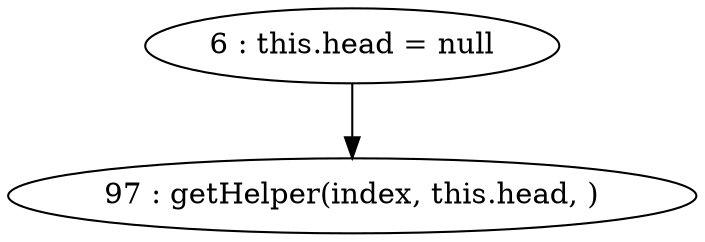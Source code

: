 digraph G {
"6 : this.head = null"
"6 : this.head = null" -> "97 : getHelper(index, this.head, )"
"97 : getHelper(index, this.head, )"
}